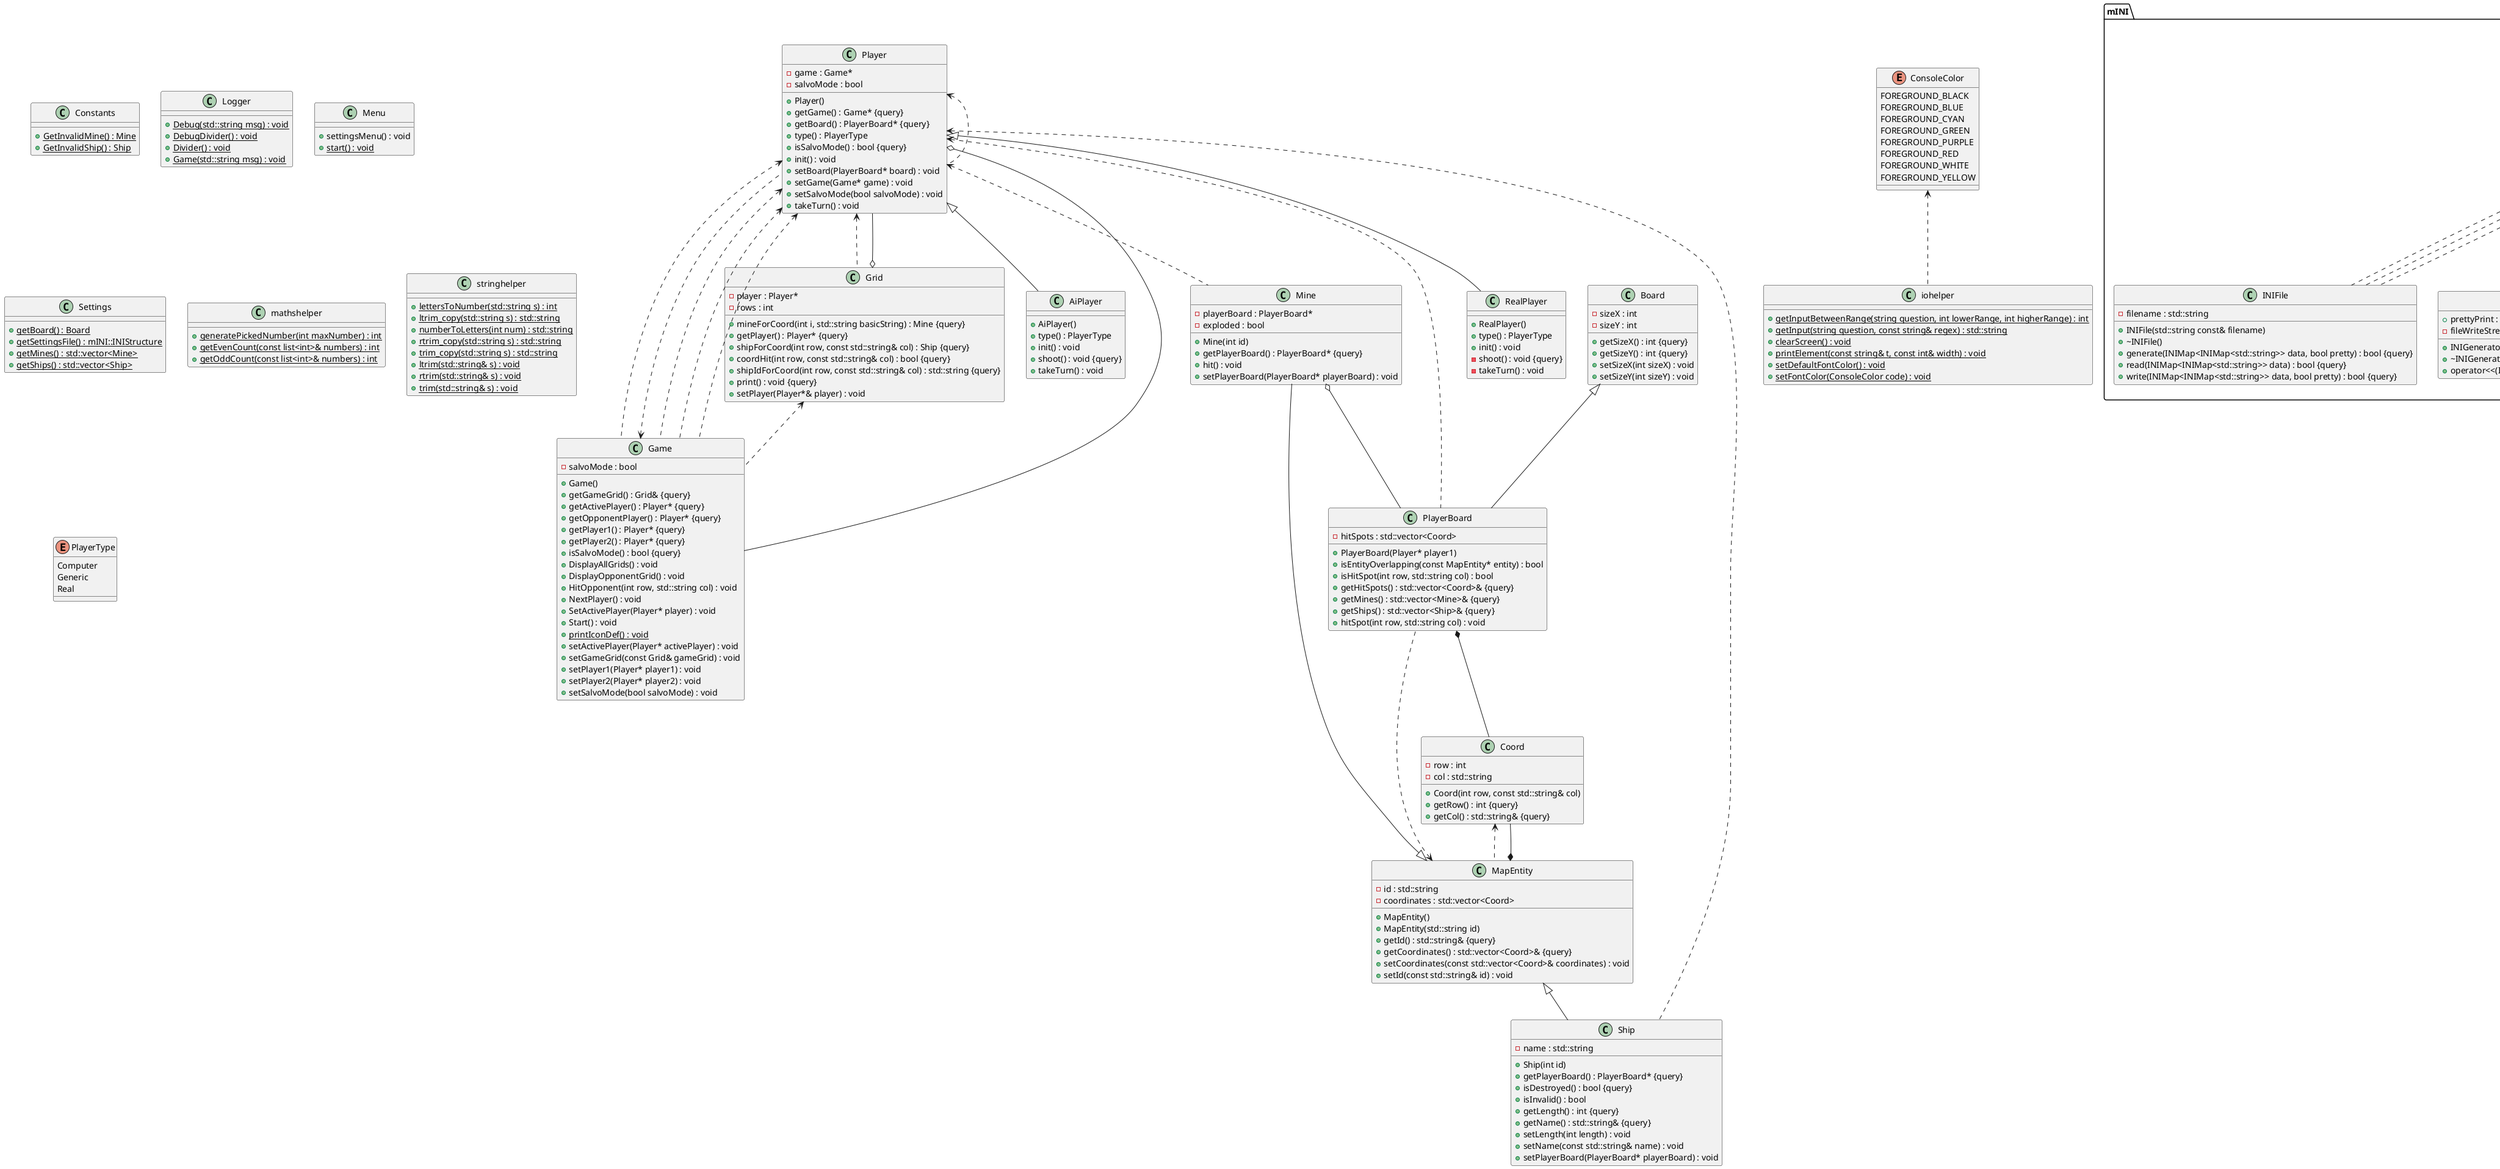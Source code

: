 @startuml





/' Objects '/

class AiPlayer {
	+AiPlayer()
	+type() : PlayerType
	+init() : void
	+shoot() : void {query}
	+takeTurn() : void
}


class Board {
	+getSizeX() : int {query}
	+getSizeY() : int {query}
	-sizeX : int
	-sizeY : int
	+setSizeX(int sizeX) : void
	+setSizeY(int sizeY) : void
}


class Constants {
	+{static} GetInvalidMine() : Mine
	+{static} GetInvalidShip() : Ship
}


class Coord {
	+Coord(int row, const std::string& col)
	+getRow() : int {query}
	-row : int
	-col : std::string
	+getCol() : std::string& {query}
}


class Game {
	+Game()
	+getGameGrid() : Grid& {query}
	+getActivePlayer() : Player* {query}
	+getOpponentPlayer() : Player* {query}
	+getPlayer1() : Player* {query}
	+getPlayer2() : Player* {query}
	+isSalvoMode() : bool {query}
	-salvoMode : bool
	+DisplayAllGrids() : void
	+DisplayOpponentGrid() : void
	+HitOpponent(int row, std::string col) : void
	+NextPlayer() : void
	+SetActivePlayer(Player* player) : void
	+Start() : void
	+{static} printIconDef() : void
	+setActivePlayer(Player* activePlayer) : void
	+setGameGrid(const Grid& gameGrid) : void
	+setPlayer1(Player* player1) : void
	+setPlayer2(Player* player2) : void
	+setSalvoMode(bool salvoMode) : void
}


class Grid {
	+mineForCoord(int i, std::string basicString) : Mine {query}
	+getPlayer() : Player* {query}
	-player : Player*
	+shipForCoord(int row, const std::string& col) : Ship {query}
	+coordHit(int row, const std::string& col) : bool {query}
	-rows : int
	+shipIdForCoord(int row, const std::string& col) : std::string {query}
	+print() : void {query}
	+setPlayer(Player*& player) : void
}


class Logger {
	+{static} Debug(std::string msg) : void
	+{static} DebugDivider() : void
	+{static} Divider() : void
	+{static} Game(std::string msg) : void
}


class MapEntity {
	+MapEntity()
	+MapEntity(std::string id)
	-id : std::string
	+getId() : std::string& {query}
	-coordinates : std::vector<Coord>
	+getCoordinates() : std::vector<Coord>& {query}
	+setCoordinates(const std::vector<Coord>& coordinates) : void
	+setId(const std::string& id) : void
}


class Menu {
	+settingsMenu() : void
	+{static} start() : void
}


class Mine {
	+Mine(int id)
	+getPlayerBoard() : PlayerBoard* {query}
	-playerBoard : PlayerBoard*
	-exploded : bool
	+hit() : void
	+setPlayerBoard(PlayerBoard* playerBoard) : void
}


class PlayerBoard {
	+PlayerBoard(Player* player1)
	+isEntityOverlapping(const MapEntity* entity) : bool
	+isHitSpot(int row, std::string col) : bool
	-hitSpots : std::vector<Coord>
	+getHitSpots() : std::vector<Coord>& {query}
	+getMines() : std::vector<Mine>& {query}
	+getShips() : std::vector<Ship>& {query}
	+hitSpot(int row, std::string col) : void
}


class RealPlayer {
	+RealPlayer()
	+type() : PlayerType
	+init() : void
	-shoot() : void {query}
	-takeTurn() : void
}


class Settings {
	+{static} getBoard() : Board
	+{static} getSettingsFile() : mINI::INIStructure
	+{static} getMines() : std::vector<Mine>
	+{static} getShips() : std::vector<Ship>
}


class Ship {
	+Ship(int id)
	+getPlayerBoard() : PlayerBoard* {query}
	+isDestroyed() : bool {query}
	+isInvalid() : bool
	+getLength() : int {query}
	-name : std::string
	+getName() : std::string& {query}
	+setLength(int length) : void
	+setName(const std::string& name) : void
	+setPlayerBoard(PlayerBoard* playerBoard) : void
}


class iohelper {
	+{static} getInputBetweenRange(string question, int lowerRange, int higherRange) : int
	+{static} getInput(string question, const string& regex) : std::string
	+{static} clearScreen() : void
	+{static} printElement(const string& t, const int& width) : void
	+{static} setDefaultFontColor() : void
	+{static} setFontColor(ConsoleColor code) : void
}


class mathshelper {
	+{static} generatePickedNumber(int maxNumber) : int
	+{static} getEvenCount(const list<int>& numbers) : int
	+{static} getOddCount(const list<int>& numbers) : int
}


class stringhelper {
	+{static} lettersToNumber(std::string s) : int
	+{static} ltrim_copy(std::string s) : std::string
	+{static} numberToLetters(int num) : std::string
	+{static} rtrim_copy(std::string s) : std::string
	+{static} trim_copy(std::string s) : std::string
	+{static} ltrim(std::string& s) : void
	+{static} rtrim(std::string& s) : void
	+{static} trim(std::string& s) : void
}


enum ConsoleColor {
	FOREGROUND_BLACK
	FOREGROUND_BLUE
	FOREGROUND_CYAN
	FOREGROUND_GREEN
	FOREGROUND_PURPLE
	FOREGROUND_RED
	FOREGROUND_WHITE
	FOREGROUND_YELLOW
}


enum PlayerType {
	Computer
	Generic
	Real
}


class Player {
	+Player()
	-game : Game*
	+getGame() : Game* {query}
	+getBoard() : PlayerBoard* {query}
	+type() : PlayerType
	+isSalvoMode() : bool {query}
	-salvoMode : bool
	+init() : void
	+setBoard(PlayerBoard* board) : void
	+setGame(Game* game) : void
	+setSalvoMode(bool salvoMode) : void
	+takeTurn() : void
}


namespace mINI {
	class INIFile {
		+INIFile(std::string const& filename)
		+~INIFile()
		+generate(INIMap<INIMap<std::string>> data, bool pretty) : bool {query}
		+read(INIMap<INIMap<std::string>> data) : bool {query}
		+write(INIMap<INIMap<std::string>> data, bool pretty) : bool {query}
		-filename : std::string
	}

	class INIGenerator {
		+INIGenerator(std::string const& filename)
		+~INIGenerator()
		+operator<<(INIMap<INIMap<std::string>> data) : bool
		+prettyPrint : bool
		-fileWriteStream : std::ofstream
	}

	class INIMap <template<typename T>> {
		+INIMap()
		+INIMap(INIMap const& other)
		+get(std::string key) : T {query}
		+operator[](std::string key) : T&
		+has(std::string key) : bool {query}
		+remove(std::string key) : bool
		+begin() : const_iterator {query}
		+end() : const_iterator {query}
		-setEmpty(std::string& key) : std::size_t
		+size() : std::size_t {query}
		-dataIndexMap : unordered_map<std::string, std::size_t>
		-data : vector<T_DataItem>
		+clear() : void
		+set(std::string key, T obj) : void
		+set(typename vector<std::pair<std::string, T>> multiArgs) : void
	}

	class INIReader {
		+INIReader(std::string const& filename, bool keepLineData)
		+~INIReader()
		-readFile() : T_LineData
		+getLines() : T_LineDataPtr
		+operator>>(INIMap<INIMap<std::string>> data) : bool
		-lineData : shared_ptr<T_LineData>
		-fileReadStream : std::ifstream
	}

	class INIWriter {
		+INIWriter(std::string const& filename)
		+~INIWriter()
		-getLazyOutput(shared_ptr<T_LineData> lineData, INIMap<INIMap<std::string>> data, INIMap<INIMap<std::string>> original) : T_LineData
		+operator<<(INIMap<INIMap<std::string>> data) : bool
		+prettyPrint : bool
		-filename : std::string
	}

	namespace mINI::INIParser {
		enum PDataType {
			PDATA_COMMENT
			PDATA_KEYVALUE
			PDATA_NONE
			PDATA_SECTION
			PDATA_UNKNOWN
		}
	}
}





/' Inheritance relationships '/

.Board <|-- .PlayerBoard


.MapEntity <|-- .Mine


.MapEntity <|-- .Ship


.Player <|-- .AiPlayer


.Player <|-- .RealPlayer





/' Aggregation relationships '/

.Grid o-- .Player


.MapEntity *-- .Coord


.Mine o-- .PlayerBoard


.Player o-- .Game


.PlayerBoard *-- .Coord






/' Dependency relationships '/

.ConsoleColor <.. .iohelper


.Coord <.. .MapEntity


.Game <.. .Player


.Grid <.. .Game


mINI.INIMap <.. mINI.INIFile


mINI.INIMap <.. mINI.INIFile


mINI.INIMap <.. mINI.INIFile


mINI.INIMap <.. mINI.INIGenerator


mINI.INIMap <.. mINI.INIMap


mINI.INIMap <.. mINI.INIReader


mINI.INIMap <.. mINI.INIWriter


mINI.INIMap <.. mINI.INIWriter


mINI.INIMap <.. mINI.INIWriter


.MapEntity <.. .PlayerBoard


.Player <.. .Game


.Player <.. .Game


.Player <.. .Game


.Player <.. .Game


.Player <.. .Grid


.Player <.. .Mine


.Player <.. .Player


.Player <.. .PlayerBoard


.Player <.. .Ship






/' Nested objects '/



@enduml

